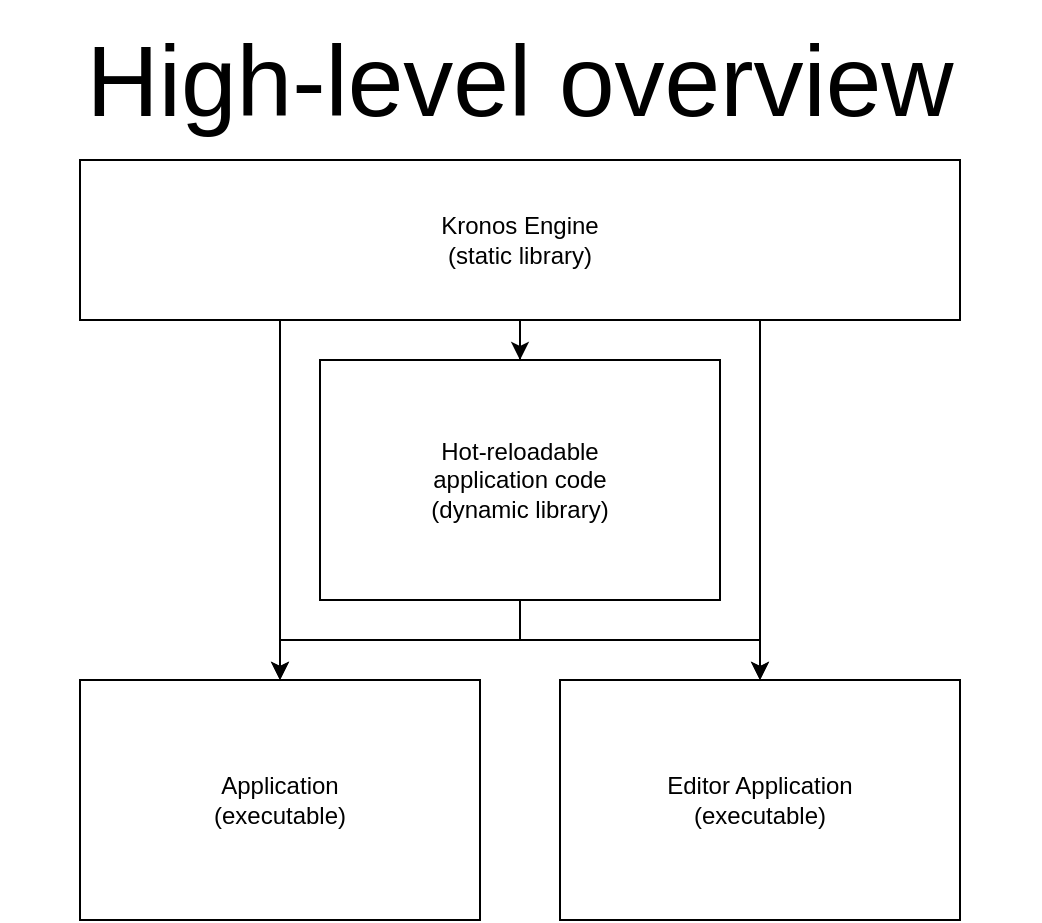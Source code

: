 <mxfile version="16.1.2" type="device"><diagram id="yYOrmMYohB1HmC1-BC92" name="Page-1"><mxGraphModel dx="981" dy="603" grid="1" gridSize="10" guides="1" tooltips="1" connect="1" arrows="1" fold="1" page="1" pageScale="1" pageWidth="827" pageHeight="1169" math="0" shadow="0"><root><mxCell id="0"/><mxCell id="1" parent="0"/><mxCell id="rlvlehiji5V7kBC4I5T0-6" style="edgeStyle=orthogonalEdgeStyle;rounded=0;orthogonalLoop=1;jettySize=auto;html=1;fontSize=50;" edge="1" parent="1" source="rlvlehiji5V7kBC4I5T0-1" target="rlvlehiji5V7kBC4I5T0-5"><mxGeometry relative="1" as="geometry"/></mxCell><mxCell id="rlvlehiji5V7kBC4I5T0-10" style="edgeStyle=orthogonalEdgeStyle;rounded=0;orthogonalLoop=1;jettySize=auto;html=1;fontSize=50;" edge="1" parent="1" source="rlvlehiji5V7kBC4I5T0-1" target="rlvlehiji5V7kBC4I5T0-4"><mxGeometry relative="1" as="geometry"><Array as="points"><mxPoint x="580" y="380"/><mxPoint x="580" y="380"/></Array></mxGeometry></mxCell><mxCell id="rlvlehiji5V7kBC4I5T0-11" style="edgeStyle=orthogonalEdgeStyle;rounded=0;orthogonalLoop=1;jettySize=auto;html=1;fontSize=50;" edge="1" parent="1" source="rlvlehiji5V7kBC4I5T0-1" target="rlvlehiji5V7kBC4I5T0-3"><mxGeometry relative="1" as="geometry"><Array as="points"><mxPoint x="340" y="370"/><mxPoint x="340" y="370"/></Array></mxGeometry></mxCell><mxCell id="rlvlehiji5V7kBC4I5T0-1" value="Kronos Engine&lt;br&gt;(static library)" style="rounded=0;whiteSpace=wrap;html=1;" vertex="1" parent="1"><mxGeometry x="240" y="240" width="440" height="80" as="geometry"/></mxCell><mxCell id="rlvlehiji5V7kBC4I5T0-2" value="&lt;span style=&quot;font-size: 50px&quot;&gt;High-level overview&lt;/span&gt;" style="text;html=1;strokeColor=none;fillColor=none;align=center;verticalAlign=middle;whiteSpace=wrap;rounded=0;" vertex="1" parent="1"><mxGeometry x="200" y="160" width="520" height="80" as="geometry"/></mxCell><mxCell id="rlvlehiji5V7kBC4I5T0-3" value="Application&lt;br&gt;(executable)" style="rounded=0;whiteSpace=wrap;html=1;" vertex="1" parent="1"><mxGeometry x="240" y="500" width="200" height="120" as="geometry"/></mxCell><mxCell id="rlvlehiji5V7kBC4I5T0-4" value="Editor Application&lt;br&gt;(executable)" style="rounded=0;whiteSpace=wrap;html=1;" vertex="1" parent="1"><mxGeometry x="480" y="500" width="200" height="120" as="geometry"/></mxCell><mxCell id="rlvlehiji5V7kBC4I5T0-8" style="edgeStyle=orthogonalEdgeStyle;rounded=0;orthogonalLoop=1;jettySize=auto;html=1;fontSize=50;exitX=0.5;exitY=1;exitDx=0;exitDy=0;" edge="1" parent="1" source="rlvlehiji5V7kBC4I5T0-5" target="rlvlehiji5V7kBC4I5T0-3"><mxGeometry relative="1" as="geometry"/></mxCell><mxCell id="rlvlehiji5V7kBC4I5T0-9" style="edgeStyle=orthogonalEdgeStyle;rounded=0;orthogonalLoop=1;jettySize=auto;html=1;fontSize=50;" edge="1" parent="1" source="rlvlehiji5V7kBC4I5T0-5" target="rlvlehiji5V7kBC4I5T0-4"><mxGeometry relative="1" as="geometry"/></mxCell><mxCell id="rlvlehiji5V7kBC4I5T0-5" value="Hot-reloadable&lt;br&gt;application code&lt;br&gt;(dynamic library)" style="rounded=0;whiteSpace=wrap;html=1;" vertex="1" parent="1"><mxGeometry x="360" y="340" width="200" height="120" as="geometry"/></mxCell></root></mxGraphModel></diagram></mxfile>